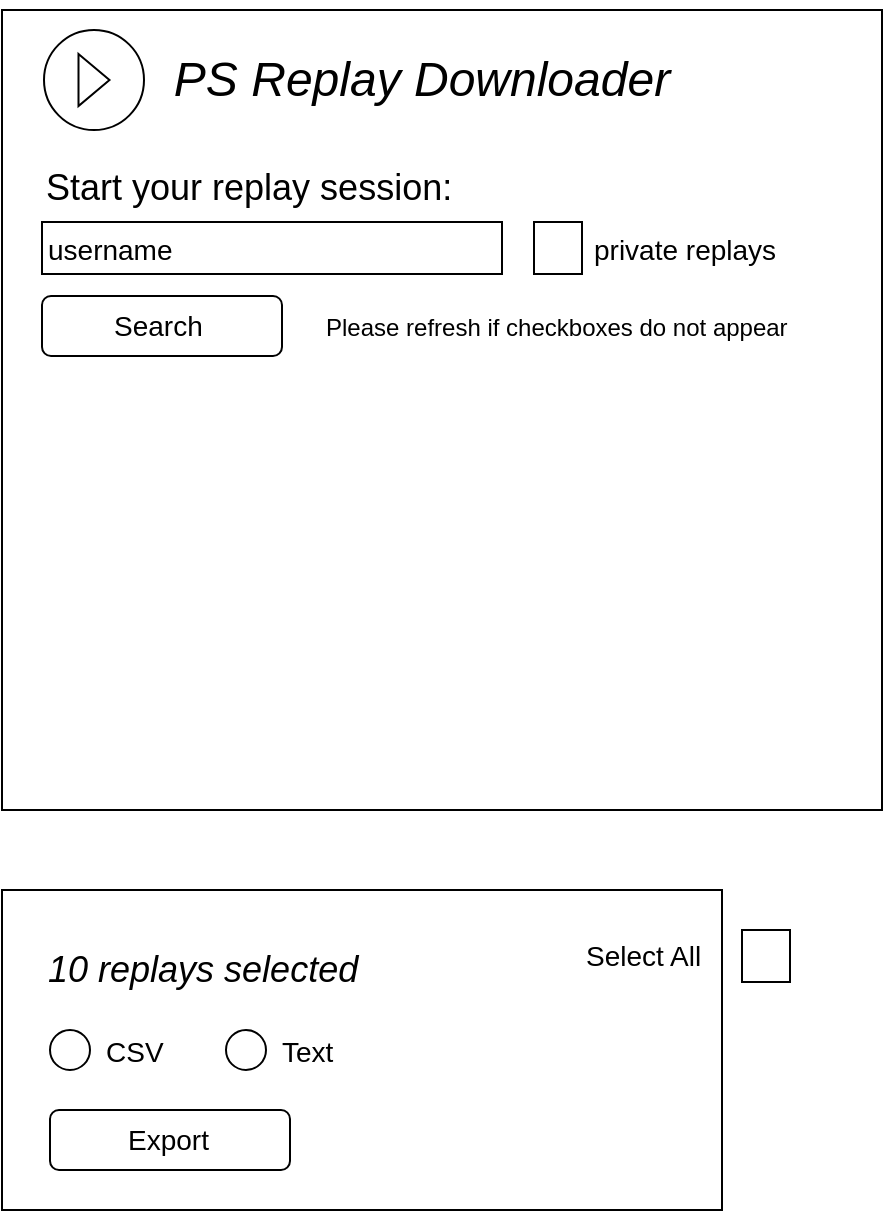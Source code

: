 <mxfile version="21.0.2" type="device"><diagram name="Page-1" id="N1QZqxEtTK_QPr2GYfZu"><mxGraphModel dx="1434" dy="743" grid="1" gridSize="10" guides="1" tooltips="1" connect="1" arrows="1" fold="1" page="1" pageScale="1" pageWidth="850" pageHeight="1100" math="0" shadow="0"><root><mxCell id="0"/><mxCell id="1" parent="0"/><mxCell id="lkCR31LorUa7QYP5vgTz-1" value="" style="rounded=0;whiteSpace=wrap;html=1;" vertex="1" parent="1"><mxGeometry x="240" y="560" width="360" height="160" as="geometry"/></mxCell><mxCell id="Pq2Fh0WYKLq1zXRmOHNU-1" value="" style="rounded=0;whiteSpace=wrap;html=1;" parent="1" vertex="1"><mxGeometry x="240" y="120" width="440" height="400" as="geometry"/></mxCell><mxCell id="Pq2Fh0WYKLq1zXRmOHNU-2" value="&lt;font style=&quot;font-size: 24px;&quot;&gt;&lt;i style=&quot;&quot;&gt;PS Replay Downloader&lt;/i&gt;&lt;/font&gt;" style="text;html=1;strokeColor=none;fillColor=none;align=center;verticalAlign=middle;whiteSpace=wrap;rounded=0;" parent="1" vertex="1"><mxGeometry x="274.5" y="115" width="350" height="80" as="geometry"/></mxCell><mxCell id="Pq2Fh0WYKLq1zXRmOHNU-3" value="" style="rounded=0;whiteSpace=wrap;html=1;fontSize=36;align=left;" parent="1" vertex="1"><mxGeometry x="260" y="226" width="230" height="26" as="geometry"/></mxCell><mxCell id="Pq2Fh0WYKLq1zXRmOHNU-4" value="&lt;font style=&quot;font-size: 18px;&quot;&gt;Start your replay session:&lt;/font&gt;" style="text;html=1;strokeColor=none;fillColor=none;align=left;verticalAlign=middle;whiteSpace=wrap;rounded=0;fontSize=36;" parent="1" vertex="1"><mxGeometry x="260" y="187" width="270" height="30" as="geometry"/></mxCell><mxCell id="Pq2Fh0WYKLq1zXRmOHNU-5" value="&lt;font style=&quot;font-size: 14px;&quot;&gt;username&lt;/font&gt;" style="text;html=1;strokeColor=none;fillColor=none;align=left;verticalAlign=middle;whiteSpace=wrap;rounded=0;fontSize=36;" parent="1" vertex="1"><mxGeometry x="261" y="217" width="270" height="30" as="geometry"/></mxCell><mxCell id="Pq2Fh0WYKLq1zXRmOHNU-6" value="" style="rounded=0;whiteSpace=wrap;html=1;fontSize=14;" parent="1" vertex="1"><mxGeometry x="506" y="226" width="24" height="26" as="geometry"/></mxCell><mxCell id="Pq2Fh0WYKLq1zXRmOHNU-9" value="&lt;font style=&quot;font-size: 14px;&quot;&gt;private replays&lt;/font&gt;" style="text;html=1;strokeColor=none;fillColor=none;align=left;verticalAlign=middle;whiteSpace=wrap;rounded=0;fontSize=36;" parent="1" vertex="1"><mxGeometry x="534" y="222" width="100" height="20" as="geometry"/></mxCell><mxCell id="Pq2Fh0WYKLq1zXRmOHNU-11" value="" style="rounded=1;whiteSpace=wrap;html=1;fontSize=14;" parent="1" vertex="1"><mxGeometry x="260" y="263" width="120" height="30" as="geometry"/></mxCell><mxCell id="Pq2Fh0WYKLq1zXRmOHNU-12" value="&lt;font style=&quot;font-size: 14px;&quot;&gt;Search&lt;/font&gt;" style="text;html=1;strokeColor=none;fillColor=none;align=left;verticalAlign=middle;whiteSpace=wrap;rounded=0;fontSize=36;" parent="1" vertex="1"><mxGeometry x="294" y="265" width="50" height="10" as="geometry"/></mxCell><mxCell id="Pq2Fh0WYKLq1zXRmOHNU-15" value="&lt;font style=&quot;font-size: 12px;&quot;&gt;Please refresh if checkboxes do not appear&lt;/font&gt;" style="text;html=1;strokeColor=none;fillColor=none;align=left;verticalAlign=middle;whiteSpace=wrap;rounded=0;fontSize=36;" parent="1" vertex="1"><mxGeometry x="400" y="255" width="250" height="30" as="geometry"/></mxCell><mxCell id="Pq2Fh0WYKLq1zXRmOHNU-21" value="" style="rounded=0;whiteSpace=wrap;html=1;fontSize=14;" parent="1" vertex="1"><mxGeometry x="610" y="580" width="24" height="26" as="geometry"/></mxCell><mxCell id="Pq2Fh0WYKLq1zXRmOHNU-22" value="&lt;font style=&quot;font-size: 14px;&quot;&gt;Select All&lt;/font&gt;" style="text;html=1;strokeColor=none;fillColor=none;align=left;verticalAlign=middle;whiteSpace=wrap;rounded=0;fontSize=36;" parent="1" vertex="1"><mxGeometry x="530" y="575" width="70" height="20" as="geometry"/></mxCell><mxCell id="Pq2Fh0WYKLq1zXRmOHNU-23" value="" style="ellipse;whiteSpace=wrap;html=1;aspect=fixed;fontSize=12;" parent="1" vertex="1"><mxGeometry x="264" y="630" width="20" height="20" as="geometry"/></mxCell><mxCell id="Pq2Fh0WYKLq1zXRmOHNU-24" value="&lt;font style=&quot;font-size: 14px;&quot;&gt;CSV&lt;/font&gt;" style="text;html=1;strokeColor=none;fillColor=none;align=left;verticalAlign=middle;whiteSpace=wrap;rounded=0;fontSize=36;" parent="1" vertex="1"><mxGeometry x="290" y="623" width="100" height="20" as="geometry"/></mxCell><mxCell id="Pq2Fh0WYKLq1zXRmOHNU-27" value="" style="rounded=1;whiteSpace=wrap;html=1;fontSize=14;" parent="1" vertex="1"><mxGeometry x="264" y="670" width="120" height="30" as="geometry"/></mxCell><mxCell id="Pq2Fh0WYKLq1zXRmOHNU-28" value="&lt;font style=&quot;font-size: 14px;&quot;&gt;Export&lt;/font&gt;" style="text;html=1;strokeColor=none;fillColor=none;align=left;verticalAlign=middle;whiteSpace=wrap;rounded=0;fontSize=36;" parent="1" vertex="1"><mxGeometry x="301" y="672" width="50" height="10" as="geometry"/></mxCell><mxCell id="Pq2Fh0WYKLq1zXRmOHNU-29" value="" style="ellipse;whiteSpace=wrap;html=1;aspect=fixed;fontSize=12;" parent="1" vertex="1"><mxGeometry x="261" y="130" width="50" height="50" as="geometry"/></mxCell><mxCell id="Pq2Fh0WYKLq1zXRmOHNU-30" value="" style="triangle;whiteSpace=wrap;html=1;fontSize=12;" parent="1" vertex="1"><mxGeometry x="278.25" y="142" width="15.5" height="26" as="geometry"/></mxCell><mxCell id="lkCR31LorUa7QYP5vgTz-6" value="&lt;font style=&quot;font-size: 18px;&quot;&gt;&lt;i&gt;10 replays selected&lt;/i&gt;&lt;/font&gt;" style="text;html=1;strokeColor=none;fillColor=none;align=left;verticalAlign=middle;whiteSpace=wrap;rounded=0;fontSize=36;" vertex="1" parent="1"><mxGeometry x="261" y="578" width="160" height="30" as="geometry"/></mxCell><mxCell id="lkCR31LorUa7QYP5vgTz-10" value="" style="ellipse;whiteSpace=wrap;html=1;aspect=fixed;fontSize=12;" vertex="1" parent="1"><mxGeometry x="352" y="630" width="20" height="20" as="geometry"/></mxCell><mxCell id="lkCR31LorUa7QYP5vgTz-11" value="&lt;font style=&quot;font-size: 14px;&quot;&gt;Text&lt;/font&gt;" style="text;html=1;strokeColor=none;fillColor=none;align=left;verticalAlign=middle;whiteSpace=wrap;rounded=0;fontSize=36;" vertex="1" parent="1"><mxGeometry x="378" y="623" width="100" height="20" as="geometry"/></mxCell></root></mxGraphModel></diagram></mxfile>